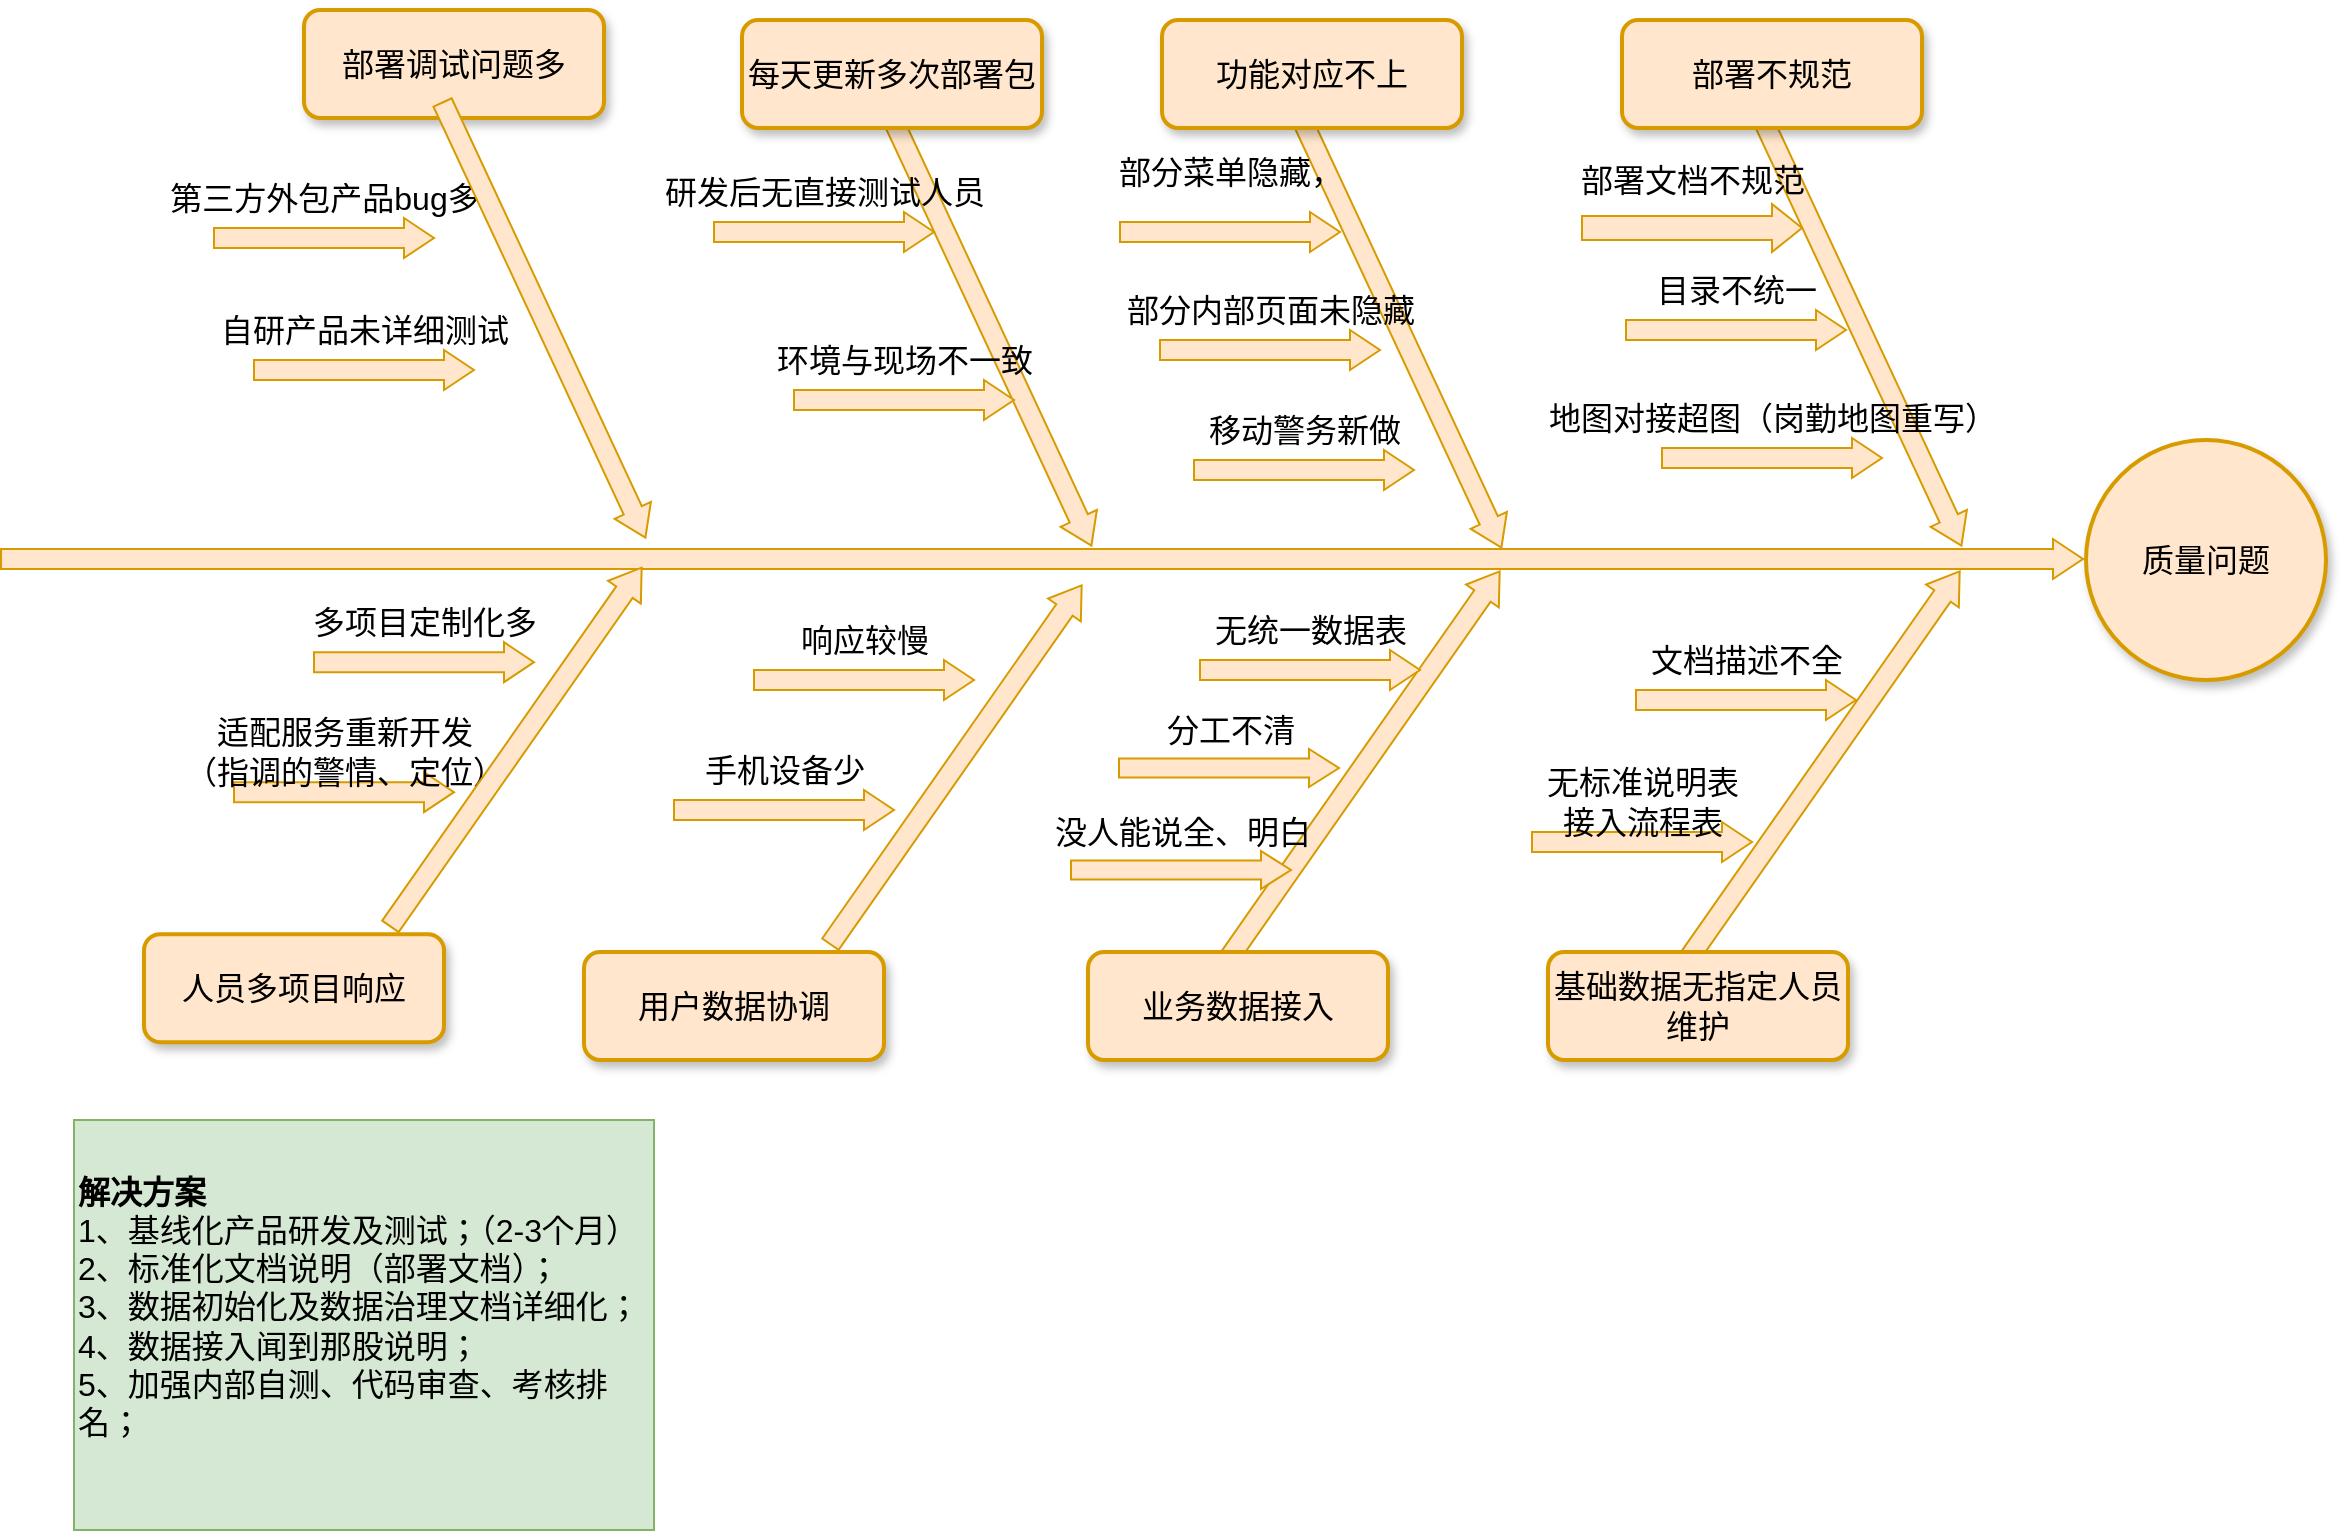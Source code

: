 <mxfile version="24.5.5" type="github">
  <diagram name="Page-1" id="b7a7eaba-c6c5-6fbe-34ae-1d3a4219ac39">
    <mxGraphModel dx="1687" dy="829" grid="1" gridSize="10" guides="1" tooltips="1" connect="1" arrows="1" fold="1" page="1" pageScale="1.5" pageWidth="1169" pageHeight="826" background="none" math="0" shadow="0">
      <root>
        <mxCell id="0" style=";html=1;" />
        <mxCell id="1" style=";html=1;" parent="0" />
        <mxCell id="279d4c6e8b4f5ae2-3" value="" style="html=1;shadow=0;dashed=0;align=center;verticalAlign=middle;shape=mxgraph.arrows2.arrow;dy=0.5;dx=15;direction=north;notch=0;rounded=0;strokeWidth=1;fontSize=16;rotation=35;fillColor=#ffe6cc;strokeColor=#d79b00;" parent="1" vertex="1">
          <mxGeometry x="799" y="604" width="20" height="240" as="geometry" />
        </mxCell>
        <mxCell id="279d4c6e8b4f5ae2-4" value="" style="html=1;shadow=0;dashed=0;align=center;verticalAlign=middle;shape=mxgraph.arrows2.arrow;dy=0.5;dx=15;direction=north;notch=0;rounded=0;strokeWidth=1;fontSize=16;rotation=35;fillColor=#ffe6cc;strokeColor=#d79b00;" parent="1" vertex="1">
          <mxGeometry x="1029" y="604" width="20" height="240" as="geometry" />
        </mxCell>
        <mxCell id="279d4c6e8b4f5ae2-5" value="" style="html=1;shadow=0;dashed=0;align=center;verticalAlign=middle;shape=mxgraph.arrows2.arrow;dy=0.5;dx=15;direction=north;notch=0;rounded=0;strokeWidth=1;fontSize=16;rotation=90;fillColor=#ffe6cc;strokeColor=#d79b00;" parent="1" vertex="1">
          <mxGeometry x="639" y="99" width="20" height="1041" as="geometry" />
        </mxCell>
        <mxCell id="279d4c6e8b4f5ae2-6" value="" style="html=1;shadow=0;dashed=0;align=center;verticalAlign=middle;shape=mxgraph.arrows2.arrow;dy=0.5;dx=15;direction=north;notch=0;rounded=0;strokeWidth=1;fontSize=16;rotation=155;fillColor=#ffe6cc;strokeColor=#d79b00;" parent="1" vertex="1">
          <mxGeometry x="613" y="384" width="20" height="240" as="geometry" />
        </mxCell>
        <mxCell id="279d4c6e8b4f5ae2-7" value="" style="html=1;shadow=0;dashed=0;align=center;verticalAlign=middle;shape=mxgraph.arrows2.arrow;dy=0.5;dx=15;direction=north;notch=0;rounded=0;strokeWidth=1;fontSize=16;rotation=155;fillColor=#ffe6cc;strokeColor=#d79b00;" parent="1" vertex="1">
          <mxGeometry x="818" y="385" width="20" height="240" as="geometry" />
        </mxCell>
        <mxCell id="279d4c6e8b4f5ae2-8" value="" style="html=1;shadow=0;dashed=0;align=center;verticalAlign=middle;shape=mxgraph.arrows2.arrow;dy=0.5;dx=15;direction=north;notch=0;rounded=0;strokeWidth=1;fontSize=16;rotation=155;fillColor=#ffe6cc;strokeColor=#d79b00;" parent="1" vertex="1">
          <mxGeometry x="1048" y="384" width="20" height="240" as="geometry" />
        </mxCell>
        <mxCell id="279d4c6e8b4f5ae2-9" value="每天更新多次部署包" style="rounded=1;whiteSpace=wrap;html=1;shadow=1;strokeWidth=2;fontSize=16;fillColor=#ffe6cc;strokeColor=#d79b00;" parent="1" vertex="1">
          <mxGeometry x="499" y="350" width="150" height="54" as="geometry" />
        </mxCell>
        <mxCell id="279d4c6e8b4f5ae2-10" value="功能对应不上" style="rounded=1;whiteSpace=wrap;html=1;shadow=1;strokeWidth=2;fontSize=16;fillColor=#ffe6cc;strokeColor=#d79b00;" parent="1" vertex="1">
          <mxGeometry x="709" y="350" width="150" height="54" as="geometry" />
        </mxCell>
        <mxCell id="279d4c6e8b4f5ae2-11" value="部署不规范" style="rounded=1;whiteSpace=wrap;html=1;shadow=1;strokeWidth=2;fontSize=16;fillColor=#ffe6cc;strokeColor=#d79b00;" parent="1" vertex="1">
          <mxGeometry x="939" y="350" width="150" height="54" as="geometry" />
        </mxCell>
        <mxCell id="279d4c6e8b4f5ae2-12" value="部署调试问题多" style="rounded=1;whiteSpace=wrap;html=1;shadow=1;strokeWidth=2;fontSize=16;fillColor=#ffe6cc;strokeColor=#d79b00;" parent="1" vertex="1">
          <mxGeometry x="280" y="345" width="150" height="54" as="geometry" />
        </mxCell>
        <mxCell id="279d4c6e8b4f5ae2-13" value="业务数据接入" style="rounded=1;whiteSpace=wrap;html=1;shadow=1;strokeWidth=2;fontSize=16;fillColor=#ffe6cc;strokeColor=#d79b00;" parent="1" vertex="1">
          <mxGeometry x="672" y="816" width="150" height="54" as="geometry" />
        </mxCell>
        <mxCell id="279d4c6e8b4f5ae2-14" value="基础数据无指定人员维护" style="rounded=1;whiteSpace=wrap;html=1;shadow=1;strokeWidth=2;fontSize=16;fillColor=#ffe6cc;strokeColor=#d79b00;" parent="1" vertex="1">
          <mxGeometry x="902" y="816" width="150" height="54" as="geometry" />
        </mxCell>
        <mxCell id="279d4c6e8b4f5ae2-15" value="质量问题" style="ellipse;whiteSpace=wrap;html=1;rounded=1;shadow=1;strokeWidth=2;fontSize=16;fillColor=#ffe6cc;strokeColor=#d79b00;" parent="1" vertex="1">
          <mxGeometry x="1171" y="560" width="120" height="120" as="geometry" />
        </mxCell>
        <mxCell id="279d4c6e8b4f5ae2-16" value="研发后无直接测试人员" style="html=1;shadow=0;dashed=0;align=center;verticalAlign=middle;shape=mxgraph.arrows2.arrow;dy=0.5;dx=15;direction=north;notch=0;rounded=0;strokeWidth=1;fontSize=16;rotation=90;horizontal=0;labelPosition=left;verticalLabelPosition=middle;fillColor=#ffe6cc;strokeColor=#d79b00;" parent="1" vertex="1">
          <mxGeometry x="530" y="401" width="20" height="110" as="geometry" />
        </mxCell>
        <mxCell id="279d4c6e8b4f5ae2-17" value="部分菜单隐藏，&lt;div style=&quot;font-size: 16px;&quot;&gt;&lt;br&gt;&lt;/div&gt;" style="html=1;shadow=0;dashed=0;align=center;verticalAlign=middle;shape=mxgraph.arrows2.arrow;dy=0.5;dx=15;direction=north;notch=0;rounded=0;strokeWidth=1;fontSize=16;rotation=90;horizontal=0;labelPosition=left;verticalLabelPosition=middle;fillColor=#ffe6cc;strokeColor=#d79b00;" parent="1" vertex="1">
          <mxGeometry x="733" y="401" width="20" height="110" as="geometry" />
        </mxCell>
        <mxCell id="279d4c6e8b4f5ae2-18" value="部署文档不规范" style="html=1;shadow=0;dashed=0;align=center;verticalAlign=middle;shape=mxgraph.arrows2.arrow;dy=0.5;dx=15;direction=north;notch=0;rounded=0;strokeWidth=1;fontSize=16;rotation=90;horizontal=0;labelPosition=left;verticalLabelPosition=middle;fillColor=#ffe6cc;strokeColor=#d79b00;" parent="1" vertex="1">
          <mxGeometry x="962" y="399" width="24" height="110" as="geometry" />
        </mxCell>
        <mxCell id="279d4c6e8b4f5ae2-19" value="自研产品未详细测试" style="html=1;shadow=0;dashed=0;align=center;verticalAlign=middle;shape=mxgraph.arrows2.arrow;dy=0.5;dx=15;direction=north;notch=0;rounded=0;strokeWidth=1;fontSize=16;rotation=90;horizontal=0;labelPosition=left;verticalLabelPosition=middle;fillColor=#ffe6cc;strokeColor=#d79b00;" parent="1" vertex="1">
          <mxGeometry x="300" y="470" width="20" height="110" as="geometry" />
        </mxCell>
        <mxCell id="279d4c6e8b4f5ae2-20" value="分工不清" style="html=1;shadow=0;dashed=0;align=center;verticalAlign=middle;shape=mxgraph.arrows2.arrow;dy=0.5;dx=15;direction=north;notch=0;rounded=0;strokeWidth=1;fontSize=16;rotation=90;horizontal=0;labelPosition=left;verticalLabelPosition=middle;fillColor=#ffe6cc;strokeColor=#d79b00;" parent="1" vertex="1">
          <mxGeometry x="733" y="669" width="19" height="110" as="geometry" />
        </mxCell>
        <mxCell id="279d4c6e8b4f5ae2-21" value="无标准说明表&lt;div style=&quot;font-size: 16px;&quot;&gt;接入流程表&lt;/div&gt;" style="html=1;shadow=0;dashed=0;align=center;verticalAlign=middle;shape=mxgraph.arrows2.arrow;dy=0.5;dx=15;direction=north;notch=0;rounded=0;strokeWidth=1;fontSize=16;rotation=90;horizontal=0;labelPosition=left;verticalLabelPosition=middle;fillColor=#ffe6cc;strokeColor=#d79b00;" parent="1" vertex="1">
          <mxGeometry x="939" y="706" width="20" height="110" as="geometry" />
        </mxCell>
        <mxCell id="279d4c6e8b4f5ae2-22" value="环境与现场不一致" style="html=1;shadow=0;dashed=0;align=center;verticalAlign=middle;shape=mxgraph.arrows2.arrow;dy=0.5;dx=15;direction=north;notch=0;rounded=0;strokeWidth=1;fontSize=16;rotation=90;horizontal=0;labelPosition=left;verticalLabelPosition=middle;fillColor=#ffe6cc;strokeColor=#d79b00;" parent="1" vertex="1">
          <mxGeometry x="570" y="485" width="20" height="110" as="geometry" />
        </mxCell>
        <mxCell id="279d4c6e8b4f5ae2-23" value="部分内部页面未隐藏" style="html=1;shadow=0;dashed=0;align=center;verticalAlign=middle;shape=mxgraph.arrows2.arrow;dy=0.5;dx=15;direction=north;notch=0;rounded=0;strokeWidth=1;fontSize=16;rotation=90;horizontal=0;labelPosition=left;verticalLabelPosition=middle;fillColor=#ffe6cc;strokeColor=#d79b00;" parent="1" vertex="1">
          <mxGeometry x="753" y="460" width="20" height="110" as="geometry" />
        </mxCell>
        <mxCell id="279d4c6e8b4f5ae2-24" value="目录不统一" style="html=1;shadow=0;dashed=0;align=center;verticalAlign=middle;shape=mxgraph.arrows2.arrow;dy=0.5;dx=15;direction=north;notch=0;rounded=0;strokeWidth=1;fontSize=16;rotation=90;horizontal=0;labelPosition=left;verticalLabelPosition=middle;fillColor=#ffe6cc;strokeColor=#d79b00;" parent="1" vertex="1">
          <mxGeometry x="986" y="450" width="20" height="110" as="geometry" />
        </mxCell>
        <mxCell id="279d4c6e8b4f5ae2-25" value="第三方外包产品bug多" style="html=1;shadow=0;dashed=0;align=center;verticalAlign=middle;shape=mxgraph.arrows2.arrow;dy=0.5;dx=15;direction=north;notch=0;rounded=0;strokeWidth=1;fontSize=16;rotation=90;horizontal=0;labelPosition=left;verticalLabelPosition=middle;fillColor=#ffe6cc;strokeColor=#d79b00;" parent="1" vertex="1">
          <mxGeometry x="280" y="404" width="20" height="110" as="geometry" />
        </mxCell>
        <mxCell id="279d4c6e8b4f5ae2-26" value="无统一数据表" style="html=1;shadow=0;dashed=0;align=center;verticalAlign=middle;shape=mxgraph.arrows2.arrow;dy=0.5;dx=15;direction=north;notch=0;rounded=0;strokeWidth=1;fontSize=16;rotation=90;horizontal=0;labelPosition=left;verticalLabelPosition=middle;fillColor=#ffe6cc;strokeColor=#d79b00;" parent="1" vertex="1">
          <mxGeometry x="773" y="620" width="20" height="110" as="geometry" />
        </mxCell>
        <mxCell id="279d4c6e8b4f5ae2-27" value="文档描述不全" style="html=1;shadow=0;dashed=0;align=center;verticalAlign=middle;shape=mxgraph.arrows2.arrow;dy=0.5;dx=15;direction=north;notch=0;rounded=0;strokeWidth=1;fontSize=16;rotation=90;horizontal=0;labelPosition=left;verticalLabelPosition=middle;fillColor=#ffe6cc;strokeColor=#d79b00;" parent="1" vertex="1">
          <mxGeometry x="991" y="635" width="20" height="110" as="geometry" />
        </mxCell>
        <mxCell id="cXapT6n8_plsPw-Xxc2B-4" value="没人能说全、明白" style="html=1;shadow=0;dashed=0;align=center;verticalAlign=middle;shape=mxgraph.arrows2.arrow;dy=0.5;dx=15;direction=north;notch=0;rounded=0;strokeWidth=1;fontSize=16;rotation=90;horizontal=0;labelPosition=left;verticalLabelPosition=middle;fillColor=#ffe6cc;strokeColor=#d79b00;" vertex="1" parent="1">
          <mxGeometry x="709" y="720" width="19" height="110" as="geometry" />
        </mxCell>
        <mxCell id="cXapT6n8_plsPw-Xxc2B-8" value="用户数据协调" style="rounded=1;whiteSpace=wrap;html=1;shadow=1;strokeWidth=2;fontSize=16;fillColor=#ffe6cc;strokeColor=#d79b00;" vertex="1" parent="1">
          <mxGeometry x="420" y="816" width="150" height="54" as="geometry" />
        </mxCell>
        <mxCell id="cXapT6n8_plsPw-Xxc2B-9" value="响应较慢" style="html=1;shadow=0;dashed=0;align=center;verticalAlign=middle;shape=mxgraph.arrows2.arrow;dy=0.5;dx=15;direction=north;notch=0;rounded=0;strokeWidth=1;fontSize=16;rotation=90;horizontal=0;labelPosition=left;verticalLabelPosition=middle;fillColor=#ffe6cc;strokeColor=#d79b00;" vertex="1" parent="1">
          <mxGeometry x="550" y="625" width="20" height="110" as="geometry" />
        </mxCell>
        <mxCell id="cXapT6n8_plsPw-Xxc2B-10" value="手机设备少" style="html=1;shadow=0;dashed=0;align=center;verticalAlign=middle;shape=mxgraph.arrows2.arrow;dy=0.5;dx=15;direction=north;notch=0;rounded=0;strokeWidth=1;fontSize=16;rotation=90;horizontal=0;labelPosition=left;verticalLabelPosition=middle;fillColor=#ffe6cc;strokeColor=#d79b00;" vertex="1" parent="1">
          <mxGeometry x="510" y="690" width="20" height="110" as="geometry" />
        </mxCell>
        <mxCell id="cXapT6n8_plsPw-Xxc2B-11" value="" style="html=1;shadow=0;dashed=0;align=center;verticalAlign=middle;shape=mxgraph.arrows2.arrow;dy=0.5;dx=15;direction=north;notch=0;rounded=0;strokeWidth=1;fontSize=16;rotation=155;fillColor=#ffe6cc;strokeColor=#d79b00;" vertex="1" parent="1">
          <mxGeometry x="390" y="380" width="20" height="240" as="geometry" />
        </mxCell>
        <mxCell id="cXapT6n8_plsPw-Xxc2B-12" value="" style="html=1;shadow=0;dashed=0;align=center;verticalAlign=middle;shape=mxgraph.arrows2.arrow;dy=0.5;dx=15;direction=north;notch=0;rounded=0;strokeWidth=1;fontSize=16;rotation=35;fillColor=#ffe6cc;strokeColor=#d79b00;" vertex="1" parent="1">
          <mxGeometry x="596.02" y="612.9" width="20" height="219" as="geometry" />
        </mxCell>
        <mxCell id="cXapT6n8_plsPw-Xxc2B-17" value="&lt;font style=&quot;font-size: 16px;&quot;&gt;&lt;b style=&quot;font-size: 16px;&quot;&gt;解决方案&lt;/b&gt;&lt;/font&gt;&lt;div style=&quot;font-size: 16px;&quot;&gt;1、基线化产品研发及测试；（2-3个月）&lt;/div&gt;&lt;div style=&quot;font-size: 16px;&quot;&gt;2、标准化文档说明（部署文档）；&lt;/div&gt;&lt;div style=&quot;font-size: 16px;&quot;&gt;3、数据初始化及数据治理文档详细化；&lt;/div&gt;&lt;div style=&quot;font-size: 16px;&quot;&gt;4、数据接入闻到那股说明；&lt;/div&gt;&lt;div style=&quot;font-size: 16px;&quot;&gt;5、加强内部自测、代码审查、考核排名；&lt;/div&gt;&lt;div style=&quot;font-size: 16px;&quot;&gt;&lt;br&gt;&lt;/div&gt;" style="rounded=0;whiteSpace=wrap;html=1;align=left;fillColor=#d5e8d4;strokeColor=#82b366;fontSize=16;" vertex="1" parent="1">
          <mxGeometry x="165" y="900" width="290" height="205" as="geometry" />
        </mxCell>
        <mxCell id="cXapT6n8_plsPw-Xxc2B-20" value="地图对接超图（岗勤地图重写）" style="html=1;shadow=0;dashed=0;align=center;verticalAlign=middle;shape=mxgraph.arrows2.arrow;dy=0.5;dx=15;direction=north;notch=0;rounded=0;strokeWidth=1;fontSize=16;rotation=90;horizontal=0;labelPosition=left;verticalLabelPosition=middle;fillColor=#ffe6cc;strokeColor=#d79b00;" vertex="1" parent="1">
          <mxGeometry x="1004" y="514" width="20" height="110" as="geometry" />
        </mxCell>
        <mxCell id="cXapT6n8_plsPw-Xxc2B-22" value="移动警务新做" style="html=1;shadow=0;dashed=0;align=center;verticalAlign=middle;shape=mxgraph.arrows2.arrow;dy=0.5;dx=15;direction=north;notch=0;rounded=0;strokeWidth=1;fontSize=16;rotation=90;horizontal=0;labelPosition=left;verticalLabelPosition=middle;fillColor=#ffe6cc;strokeColor=#d79b00;" vertex="1" parent="1">
          <mxGeometry x="770" y="520" width="20" height="110" as="geometry" />
        </mxCell>
        <mxCell id="cXapT6n8_plsPw-Xxc2B-23" value="人员多项目响应" style="rounded=1;whiteSpace=wrap;html=1;shadow=1;strokeWidth=2;fontSize=16;fillColor=#ffe6cc;strokeColor=#d79b00;" vertex="1" parent="1">
          <mxGeometry x="200" y="807.1" width="150" height="54" as="geometry" />
        </mxCell>
        <mxCell id="cXapT6n8_plsPw-Xxc2B-24" value="多项目定制化多" style="html=1;shadow=0;dashed=0;align=center;verticalAlign=middle;shape=mxgraph.arrows2.arrow;dy=0.5;dx=15;direction=north;notch=0;rounded=0;strokeWidth=1;fontSize=16;rotation=90;horizontal=0;labelPosition=left;verticalLabelPosition=middle;fillColor=#ffe6cc;strokeColor=#d79b00;" vertex="1" parent="1">
          <mxGeometry x="330" y="616.1" width="20" height="110" as="geometry" />
        </mxCell>
        <mxCell id="cXapT6n8_plsPw-Xxc2B-25" value="适配服务重新开发&lt;div&gt;（指调的警情、定位）&lt;/div&gt;" style="html=1;shadow=0;dashed=0;align=center;verticalAlign=middle;shape=mxgraph.arrows2.arrow;dy=0.5;dx=15;direction=north;notch=0;rounded=0;strokeWidth=1;fontSize=16;rotation=90;horizontal=0;labelPosition=left;verticalLabelPosition=middle;fillColor=#ffe6cc;strokeColor=#d79b00;" vertex="1" parent="1">
          <mxGeometry x="290" y="681.1" width="20" height="110" as="geometry" />
        </mxCell>
        <mxCell id="cXapT6n8_plsPw-Xxc2B-26" value="" style="html=1;shadow=0;dashed=0;align=center;verticalAlign=middle;shape=mxgraph.arrows2.arrow;dy=0.5;dx=15;direction=north;notch=0;rounded=0;strokeWidth=1;fontSize=16;rotation=35;fillColor=#ffe6cc;strokeColor=#d79b00;" vertex="1" parent="1">
          <mxGeometry x="376.02" y="604" width="20" height="219" as="geometry" />
        </mxCell>
      </root>
    </mxGraphModel>
  </diagram>
</mxfile>
